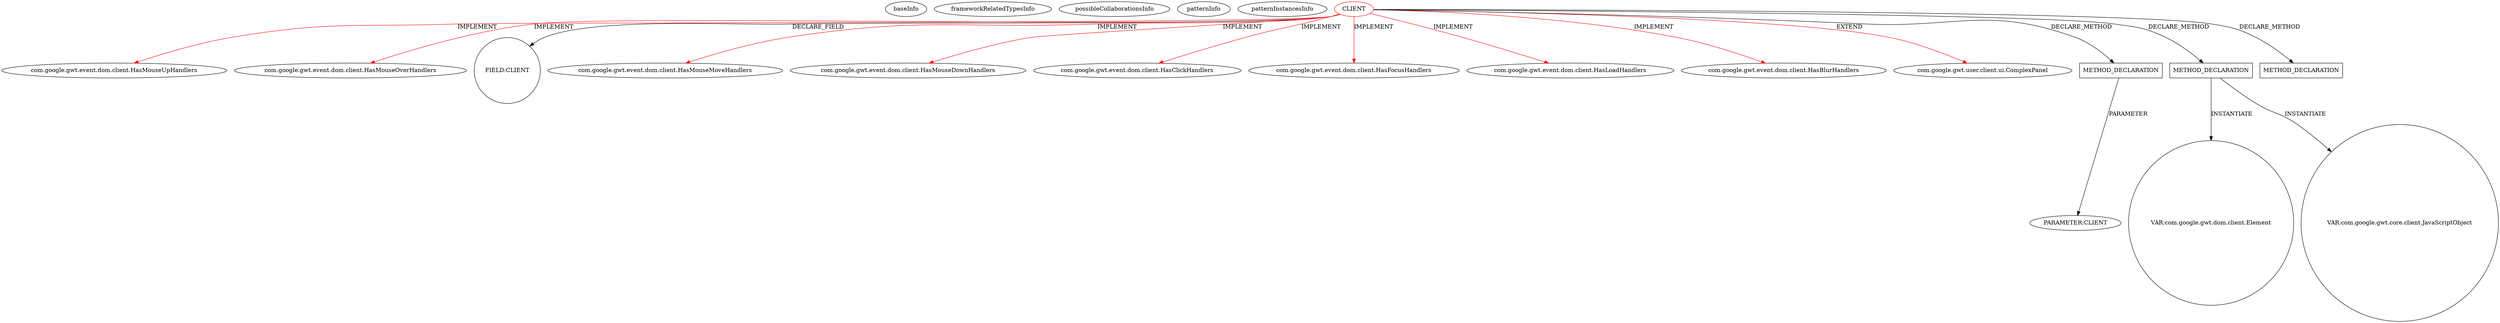 digraph {
baseInfo[graphId=664,category="pattern",isAnonymous=false,possibleRelation=false]
frameworkRelatedTypesInfo[0="com.google.gwt.event.dom.client.HasClickHandlers",1="com.google.gwt.user.client.ui.ComplexPanel",2="com.google.gwt.event.dom.client.HasBlurHandlers",3="com.google.gwt.event.dom.client.HasMouseOverHandlers",4="com.google.gwt.event.dom.client.HasMouseMoveHandlers",5="com.google.gwt.event.dom.client.HasMouseDownHandlers",6="com.google.gwt.event.dom.client.HasMouseUpHandlers",7="com.google.gwt.event.dom.client.HasLoadHandlers",8="com.google.gwt.event.dom.client.HasFocusHandlers"]
possibleCollaborationsInfo[]
patternInfo[frequency=4.0,patternRootClient=0]
patternInstancesInfo[0="mguiral-GwtSvgLib~/mguiral-GwtSvgLib/GwtSvgLib-master/src/gwt/html5/svg/client/user/ui/SVGSymbolWidget.java~SVGSymbolWidget~3998",1="mguiral-GwtSvgLib~/mguiral-GwtSvgLib/GwtSvgLib-master/src/gwt/html5/svg/client/user/ui/SVGTextContentWidget.java~SVGTextContentWidget~3987",2="mguiral-GwtSvgLib~/mguiral-GwtSvgLib/GwtSvgLib-master/src/gwt/html5/svg/client/user/ui/SVGGraphicalWidget.java~SVGGraphicalWidget~3974",3="mguiral-GwtSvgLib~/mguiral-GwtSvgLib/GwtSvgLib-master/src/gwt/html5/svg/client/user/ui/SVGSwitchWidget.java~SVGSwitchWidget~4001"]
6[label="com.google.gwt.event.dom.client.HasMouseUpHandlers",vertexType="FRAMEWORK_INTERFACE_TYPE",isFrameworkType=false]
0[label="CLIENT",vertexType="ROOT_CLIENT_CLASS_DECLARATION",isFrameworkType=false,color=red]
7[label="com.google.gwt.event.dom.client.HasMouseOverHandlers",vertexType="FRAMEWORK_INTERFACE_TYPE",isFrameworkType=false]
11[label="FIELD:CLIENT",vertexType="FIELD_DECLARATION",isFrameworkType=false,shape=circle]
8[label="com.google.gwt.event.dom.client.HasMouseMoveHandlers",vertexType="FRAMEWORK_INTERFACE_TYPE",isFrameworkType=false]
5[label="com.google.gwt.event.dom.client.HasMouseDownHandlers",vertexType="FRAMEWORK_INTERFACE_TYPE",isFrameworkType=false]
4[label="com.google.gwt.event.dom.client.HasClickHandlers",vertexType="FRAMEWORK_INTERFACE_TYPE",isFrameworkType=false]
2[label="com.google.gwt.event.dom.client.HasFocusHandlers",vertexType="FRAMEWORK_INTERFACE_TYPE",isFrameworkType=false]
10[label="com.google.gwt.event.dom.client.HasLoadHandlers",vertexType="FRAMEWORK_INTERFACE_TYPE",isFrameworkType=false]
3[label="com.google.gwt.event.dom.client.HasBlurHandlers",vertexType="FRAMEWORK_INTERFACE_TYPE",isFrameworkType=false]
1[label="com.google.gwt.user.client.ui.ComplexPanel",vertexType="FRAMEWORK_CLASS_TYPE",isFrameworkType=false]
149[label="METHOD_DECLARATION",vertexType="CLIENT_METHOD_DECLARATION",isFrameworkType=false,shape=box]
151[label="PARAMETER:CLIENT",vertexType="PARAMETER_DECLARATION",isFrameworkType=false]
117[label="METHOD_DECLARATION",vertexType="CLIENT_METHOD_DECLARATION",isFrameworkType=false,shape=box]
123[label="VAR:com.google.gwt.dom.client.Element",vertexType="VARIABLE_EXPRESION",isFrameworkType=false,shape=circle]
120[label="VAR:com.google.gwt.core.client.JavaScriptObject",vertexType="VARIABLE_EXPRESION",isFrameworkType=false,shape=circle]
134[label="METHOD_DECLARATION",vertexType="CLIENT_METHOD_DECLARATION",isFrameworkType=false,shape=box]
0->4[label="IMPLEMENT",color=red]
0->1[label="EXTEND",color=red]
0->134[label="DECLARE_METHOD"]
0->149[label="DECLARE_METHOD"]
0->3[label="IMPLEMENT",color=red]
0->11[label="DECLARE_FIELD"]
117->120[label="INSTANTIATE"]
0->7[label="IMPLEMENT",color=red]
0->8[label="IMPLEMENT",color=red]
117->123[label="INSTANTIATE"]
0->5[label="IMPLEMENT",color=red]
0->6[label="IMPLEMENT",color=red]
0->117[label="DECLARE_METHOD"]
0->10[label="IMPLEMENT",color=red]
149->151[label="PARAMETER"]
0->2[label="IMPLEMENT",color=red]
}

